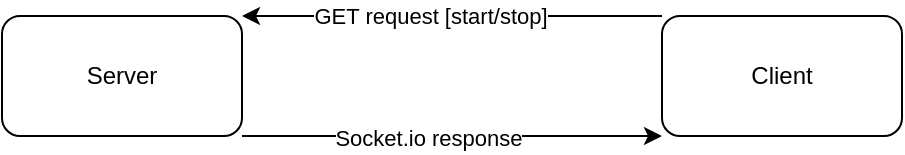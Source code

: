<mxfile version="24.2.7" type="github" pages="2">
  <diagram name="EventLoopClientServer" id="4QVMp1KCc7UBKDnKGSh5">
    <mxGraphModel dx="562" dy="381" grid="1" gridSize="10" guides="1" tooltips="1" connect="1" arrows="1" fold="1" page="1" pageScale="1" pageWidth="827" pageHeight="1169" math="0" shadow="0">
      <root>
        <mxCell id="0" />
        <mxCell id="1" parent="0" />
        <mxCell id="b__UqmQYrL6kpeEzx6Qd-5" style="rounded=0;orthogonalLoop=1;jettySize=auto;html=1;exitX=1;exitY=1;exitDx=0;exitDy=0;entryX=0;entryY=1;entryDx=0;entryDy=0;" edge="1" parent="1" source="b__UqmQYrL6kpeEzx6Qd-1" target="b__UqmQYrL6kpeEzx6Qd-2">
          <mxGeometry relative="1" as="geometry" />
        </mxCell>
        <mxCell id="b__UqmQYrL6kpeEzx6Qd-6" value="Socket.io response" style="edgeLabel;html=1;align=center;verticalAlign=middle;resizable=0;points=[];" vertex="1" connectable="0" parent="b__UqmQYrL6kpeEzx6Qd-5">
          <mxGeometry x="0.08" y="-1" relative="1" as="geometry">
            <mxPoint x="-21" as="offset" />
          </mxGeometry>
        </mxCell>
        <mxCell id="b__UqmQYrL6kpeEzx6Qd-1" value="Server" style="rounded=1;whiteSpace=wrap;html=1;" vertex="1" parent="1">
          <mxGeometry x="200" y="290" width="120" height="60" as="geometry" />
        </mxCell>
        <mxCell id="b__UqmQYrL6kpeEzx6Qd-3" style="rounded=0;orthogonalLoop=1;jettySize=auto;html=1;exitX=0;exitY=0;exitDx=0;exitDy=0;entryX=1;entryY=0;entryDx=0;entryDy=0;" edge="1" parent="1" source="b__UqmQYrL6kpeEzx6Qd-2" target="b__UqmQYrL6kpeEzx6Qd-1">
          <mxGeometry relative="1" as="geometry" />
        </mxCell>
        <mxCell id="b__UqmQYrL6kpeEzx6Qd-4" value="GET request [start/stop]" style="edgeLabel;html=1;align=center;verticalAlign=middle;resizable=0;points=[];" vertex="1" connectable="0" parent="b__UqmQYrL6kpeEzx6Qd-3">
          <mxGeometry x="0.136" relative="1" as="geometry">
            <mxPoint x="3" as="offset" />
          </mxGeometry>
        </mxCell>
        <mxCell id="b__UqmQYrL6kpeEzx6Qd-2" value="Client" style="rounded=1;whiteSpace=wrap;html=1;" vertex="1" parent="1">
          <mxGeometry x="530" y="290" width="120" height="60" as="geometry" />
        </mxCell>
      </root>
    </mxGraphModel>
  </diagram>
  <diagram id="f-IM-e3YhVYMeLRoVAma" name="EventLoopStateChart">
    <mxGraphModel dx="984" dy="666" grid="1" gridSize="10" guides="1" tooltips="1" connect="1" arrows="1" fold="1" page="1" pageScale="1" pageWidth="827" pageHeight="1169" math="0" shadow="0">
      <root>
        <mxCell id="0" />
        <mxCell id="1" parent="0" />
        <mxCell id="nzxh_2f2qW4YVDUCAzYA-20" style="edgeStyle=orthogonalEdgeStyle;rounded=0;orthogonalLoop=1;jettySize=auto;html=1;exitX=0.5;exitY=1;exitDx=0;exitDy=0;entryX=0.5;entryY=0;entryDx=0;entryDy=0;" edge="1" parent="1" source="nzxh_2f2qW4YVDUCAzYA-1" target="nzxh_2f2qW4YVDUCAzYA-19">
          <mxGeometry relative="1" as="geometry" />
        </mxCell>
        <mxCell id="nzxh_2f2qW4YVDUCAzYA-1" value="Start" style="ellipse;whiteSpace=wrap;html=1;aspect=fixed;" vertex="1" parent="1">
          <mxGeometry x="360" y="20" width="80" height="80" as="geometry" />
        </mxCell>
        <mxCell id="nzxh_2f2qW4YVDUCAzYA-13" style="edgeStyle=orthogonalEdgeStyle;rounded=0;orthogonalLoop=1;jettySize=auto;html=1;exitX=0.5;exitY=1;exitDx=0;exitDy=0;entryX=0.5;entryY=0;entryDx=0;entryDy=0;" edge="1" parent="1" source="nzxh_2f2qW4YVDUCAzYA-2" target="nzxh_2f2qW4YVDUCAzYA-4">
          <mxGeometry relative="1" as="geometry" />
        </mxCell>
        <mxCell id="nzxh_2f2qW4YVDUCAzYA-2" value="CountWordInOnePage" style="rounded=1;whiteSpace=wrap;html=1;" vertex="1" parent="1">
          <mxGeometry x="290" y="280" width="220" height="60" as="geometry" />
        </mxCell>
        <mxCell id="nzxh_2f2qW4YVDUCAzYA-5" style="edgeStyle=orthogonalEdgeStyle;rounded=0;orthogonalLoop=1;jettySize=auto;html=1;exitX=1;exitY=0.5;exitDx=0;exitDy=0;" edge="1" parent="1" source="nzxh_2f2qW4YVDUCAzYA-4" target="nzxh_2f2qW4YVDUCAzYA-17">
          <mxGeometry relative="1" as="geometry">
            <mxPoint x="500" y="570" as="targetPoint" />
            <Array as="points">
              <mxPoint x="480" y="440" />
            </Array>
          </mxGeometry>
        </mxCell>
        <mxCell id="nzxh_2f2qW4YVDUCAzYA-14" value="True" style="edgeLabel;html=1;align=center;verticalAlign=middle;resizable=0;points=[];" vertex="1" connectable="0" parent="nzxh_2f2qW4YVDUCAzYA-5">
          <mxGeometry x="-0.182" y="-2" relative="1" as="geometry">
            <mxPoint x="2" y="37" as="offset" />
          </mxGeometry>
        </mxCell>
        <mxCell id="nzxh_2f2qW4YVDUCAzYA-8" style="edgeStyle=orthogonalEdgeStyle;rounded=0;orthogonalLoop=1;jettySize=auto;html=1;exitX=0;exitY=0.5;exitDx=0;exitDy=0;entryX=1;entryY=0.5;entryDx=0;entryDy=0;" edge="1" parent="1" source="nzxh_2f2qW4YVDUCAzYA-4" target="nzxh_2f2qW4YVDUCAzYA-7">
          <mxGeometry relative="1" as="geometry" />
        </mxCell>
        <mxCell id="nzxh_2f2qW4YVDUCAzYA-15" value="False" style="edgeLabel;html=1;align=center;verticalAlign=middle;resizable=0;points=[];" vertex="1" connectable="0" parent="nzxh_2f2qW4YVDUCAzYA-8">
          <mxGeometry x="-0.16" relative="1" as="geometry">
            <mxPoint as="offset" />
          </mxGeometry>
        </mxCell>
        <mxCell id="nzxh_2f2qW4YVDUCAzYA-4" value="depth == 0?" style="rhombus;whiteSpace=wrap;html=1;" vertex="1" parent="1">
          <mxGeometry x="360" y="400" width="80" height="80" as="geometry" />
        </mxCell>
        <mxCell id="nzxh_2f2qW4YVDUCAzYA-25" style="edgeStyle=orthogonalEdgeStyle;rounded=0;orthogonalLoop=1;jettySize=auto;html=1;exitX=0.5;exitY=0;exitDx=0;exitDy=0;entryX=0;entryY=0.75;entryDx=0;entryDy=0;" edge="1" parent="1" source="nzxh_2f2qW4YVDUCAzYA-7" target="nzxh_2f2qW4YVDUCAzYA-19">
          <mxGeometry relative="1" as="geometry">
            <mxPoint x="200" y="270" as="targetPoint" />
            <Array as="points">
              <mxPoint x="250" y="530" />
              <mxPoint x="250" y="185" />
            </Array>
          </mxGeometry>
        </mxCell>
        <mxCell id="nzxh_2f2qW4YVDUCAzYA-7" value="GetAllLinkInThePage" style="rounded=1;whiteSpace=wrap;html=1;" vertex="1" parent="1">
          <mxGeometry x="170" y="530" width="140" height="60" as="geometry" />
        </mxCell>
        <mxCell id="nzxh_2f2qW4YVDUCAzYA-17" value="End" style="ellipse;whiteSpace=wrap;html=1;aspect=fixed;" vertex="1" parent="1">
          <mxGeometry x="440" y="530" width="80" height="80" as="geometry" />
        </mxCell>
        <mxCell id="nzxh_2f2qW4YVDUCAzYA-21" style="edgeStyle=orthogonalEdgeStyle;rounded=0;orthogonalLoop=1;jettySize=auto;html=1;exitX=0.5;exitY=1;exitDx=0;exitDy=0;entryX=0.5;entryY=0;entryDx=0;entryDy=0;" edge="1" parent="1" source="nzxh_2f2qW4YVDUCAzYA-19" target="nzxh_2f2qW4YVDUCAzYA-2">
          <mxGeometry relative="1" as="geometry" />
        </mxCell>
        <mxCell id="nzxh_2f2qW4YVDUCAzYA-29" style="edgeStyle=orthogonalEdgeStyle;rounded=0;orthogonalLoop=1;jettySize=auto;html=1;dashed=1;" edge="1" parent="1" source="nzxh_2f2qW4YVDUCAzYA-19">
          <mxGeometry relative="1" as="geometry">
            <mxPoint x="190" y="530" as="targetPoint" />
            <Array as="points">
              <mxPoint x="190" y="170" />
              <mxPoint x="190" y="530" />
            </Array>
          </mxGeometry>
        </mxCell>
        <mxCell id="nzxh_2f2qW4YVDUCAzYA-32" value="Await Page&amp;nbsp;&lt;div&gt;hendling&lt;/div&gt;" style="edgeLabel;html=1;align=center;verticalAlign=middle;resizable=0;points=[];" vertex="1" connectable="0" parent="nzxh_2f2qW4YVDUCAzYA-29">
          <mxGeometry x="0.051" y="1" relative="1" as="geometry">
            <mxPoint as="offset" />
          </mxGeometry>
        </mxCell>
        <mxCell id="nzxh_2f2qW4YVDUCAzYA-19" value="Async GetTextFormWebPage" style="rounded=1;whiteSpace=wrap;html=1;" vertex="1" parent="1">
          <mxGeometry x="290" y="140" width="220" height="60" as="geometry" />
        </mxCell>
      </root>
    </mxGraphModel>
  </diagram>
</mxfile>
